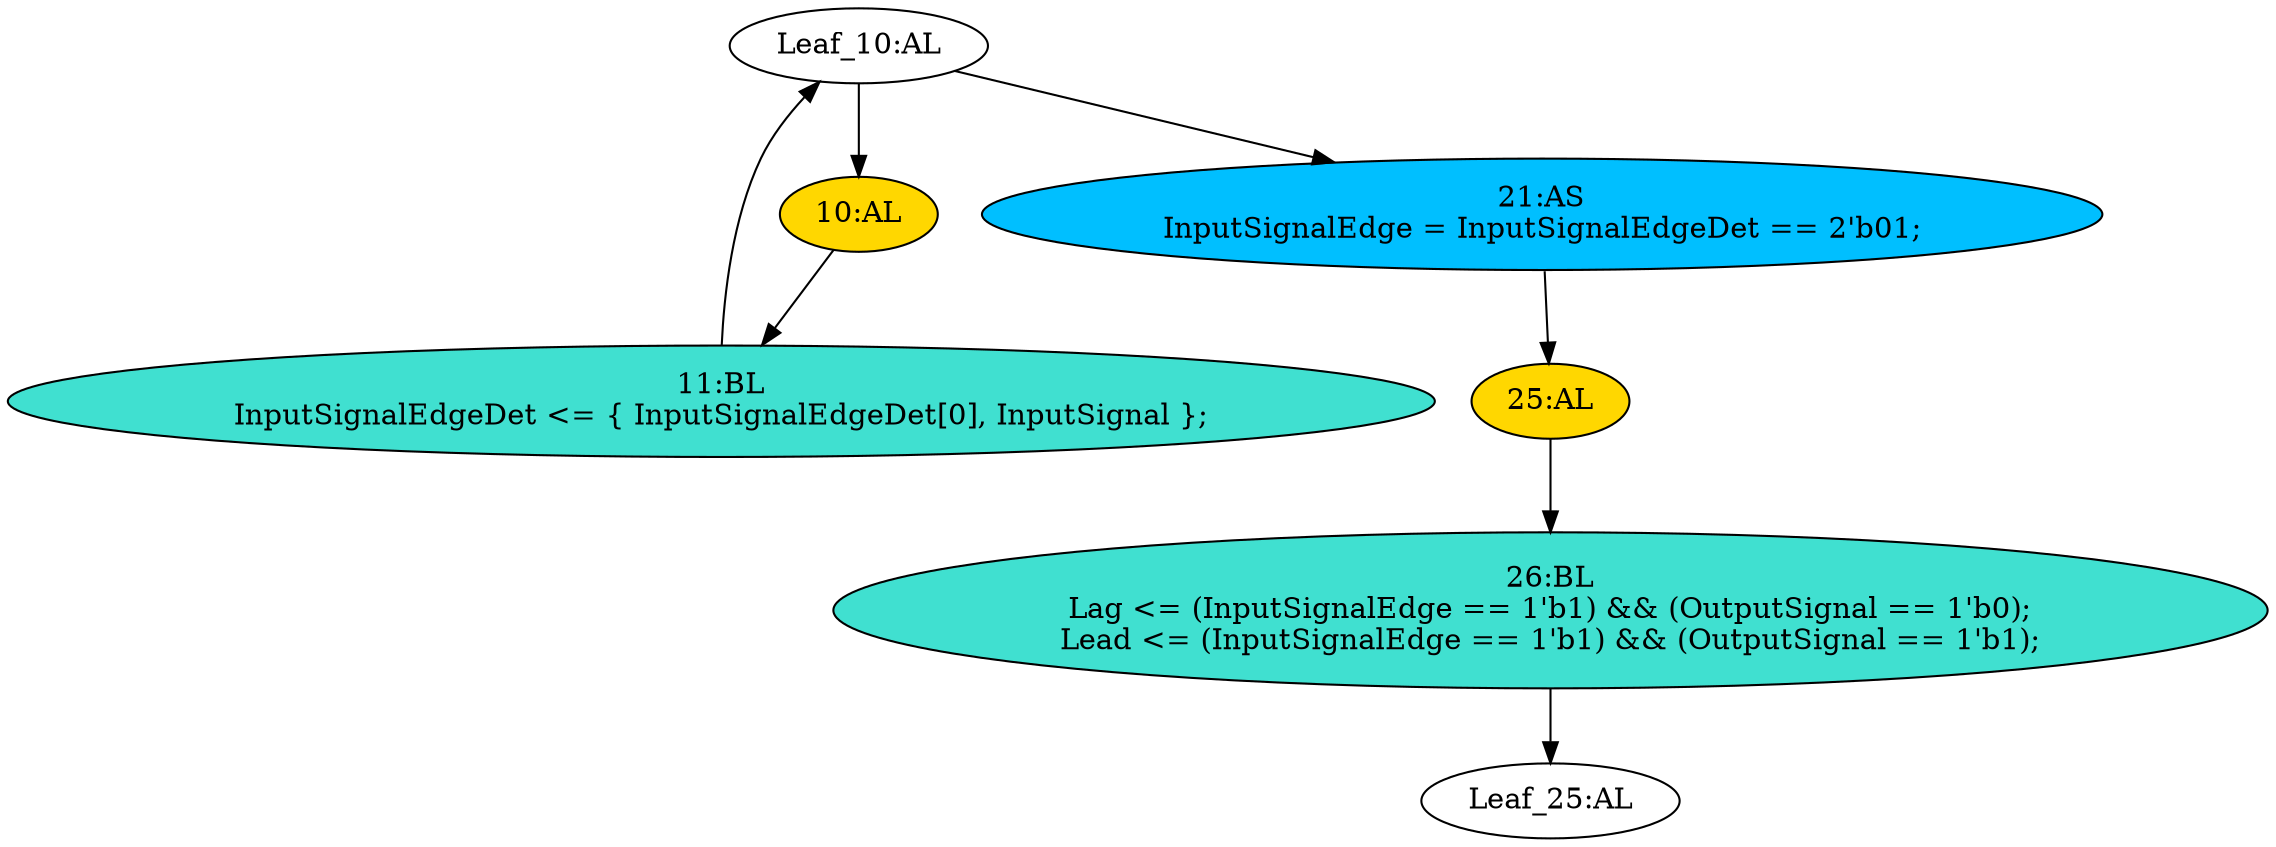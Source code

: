 strict digraph "compose( ,  )" {
	node [label="\N"];
	"25:AL"	 [ast="<pyverilog.vparser.ast.Always object at 0x7f12a6309650>",
		clk_sens=True,
		fillcolor=gold,
		label="25:AL",
		sens="['MainClock']",
		statements="[]",
		style=filled,
		typ=Always,
		use_var="['InputSignalEdge', 'OutputSignal']"];
	"26:BL"	 [ast="<pyverilog.vparser.ast.Block object at 0x7f12a62ede50>",
		fillcolor=turquoise,
		label="26:BL
Lag <= (InputSignalEdge == 1'b1) && (OutputSignal == 1'b0);
Lead <= (InputSignalEdge == 1'b1) && (OutputSignal == 1'b1);",
		statements="[<pyverilog.vparser.ast.NonblockingSubstitution object at 0x7f12a62ed1d0>, <pyverilog.vparser.ast.NonblockingSubstitution object \
at 0x7f12a6641890>]",
		style=filled,
		typ=Block];
	"25:AL" -> "26:BL"	 [cond="[]",
		lineno=None];
	"Leaf_25:AL"	 [def_var="['Lag', 'Lead']",
		label="Leaf_25:AL"];
	"10:AL"	 [ast="<pyverilog.vparser.ast.Always object at 0x7f12a65dc390>",
		clk_sens=True,
		fillcolor=gold,
		label="10:AL",
		sens="['MainClock']",
		statements="[]",
		style=filled,
		typ=Always,
		use_var="['InputSignal', 'InputSignalEdgeDet']"];
	"11:BL"	 [ast="<pyverilog.vparser.ast.Block object at 0x7f12a6331990>",
		fillcolor=turquoise,
		label="11:BL
InputSignalEdgeDet <= { InputSignalEdgeDet[0], InputSignal };",
		statements="[<pyverilog.vparser.ast.NonblockingSubstitution object at 0x7f12a62f1190>]",
		style=filled,
		typ=Block];
	"10:AL" -> "11:BL"	 [cond="[]",
		lineno=None];
	"Leaf_10:AL"	 [def_var="['InputSignalEdgeDet']",
		label="Leaf_10:AL"];
	"11:BL" -> "Leaf_10:AL"	 [cond="[]",
		lineno=None];
	"26:BL" -> "Leaf_25:AL"	 [cond="[]",
		lineno=None];
	"21:AS"	 [ast="<pyverilog.vparser.ast.Assign object at 0x7f12a6295dd0>",
		def_var="['InputSignalEdge']",
		fillcolor=deepskyblue,
		label="21:AS
InputSignalEdge = InputSignalEdgeDet == 2'b01;",
		statements="[]",
		style=filled,
		typ=Assign,
		use_var="['InputSignalEdgeDet']"];
	"21:AS" -> "25:AL";
	"Leaf_10:AL" -> "10:AL";
	"Leaf_10:AL" -> "21:AS";
}
